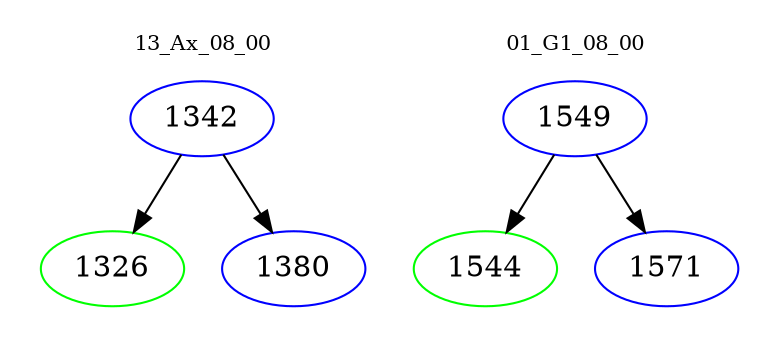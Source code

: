digraph{
subgraph cluster_0 {
color = white
label = "13_Ax_08_00";
fontsize=10;
T0_1342 [label="1342", color="blue"]
T0_1342 -> T0_1326 [color="black"]
T0_1326 [label="1326", color="green"]
T0_1342 -> T0_1380 [color="black"]
T0_1380 [label="1380", color="blue"]
}
subgraph cluster_1 {
color = white
label = "01_G1_08_00";
fontsize=10;
T1_1549 [label="1549", color="blue"]
T1_1549 -> T1_1544 [color="black"]
T1_1544 [label="1544", color="green"]
T1_1549 -> T1_1571 [color="black"]
T1_1571 [label="1571", color="blue"]
}
}
